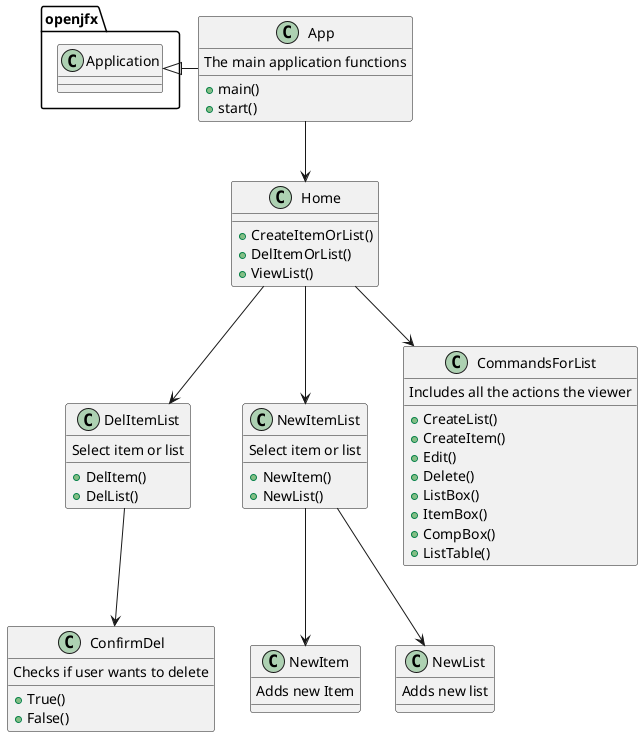 @startuml
'https://plantuml.com/class-diagram

class App
{
The main application functions
+main()
+start()
}

class Home
{
+CreateItemOrList()
+DelItemOrList()
+ViewList()
}

class DelItemList
{
Select item or list
+DelItem()
+DelList()
}

class NewItemList
{
Select item or list
+NewItem()
+NewList()
}

class ConfirmDel
{
Checks if user wants to delete
+True()
+False()
}

class NewItem
{
Adds new Item
}

class NewList
{
Adds new list
}

class CommandsForList
{
Includes all the actions the viewer
+ CreateList()
+ CreateItem()
+ Edit()
+ Delete()
+ ListBox()
+ ItemBox()
+ CompBox()
+ ListTable()
}



openjfx.Application <|- App
App --> Home
Home --> DelItemList
DelItemList --> ConfirmDel
Home --> NewItemList
NewItemList --> NewList
Home --> CommandsForList
NewItemList --> NewItem



@enduml